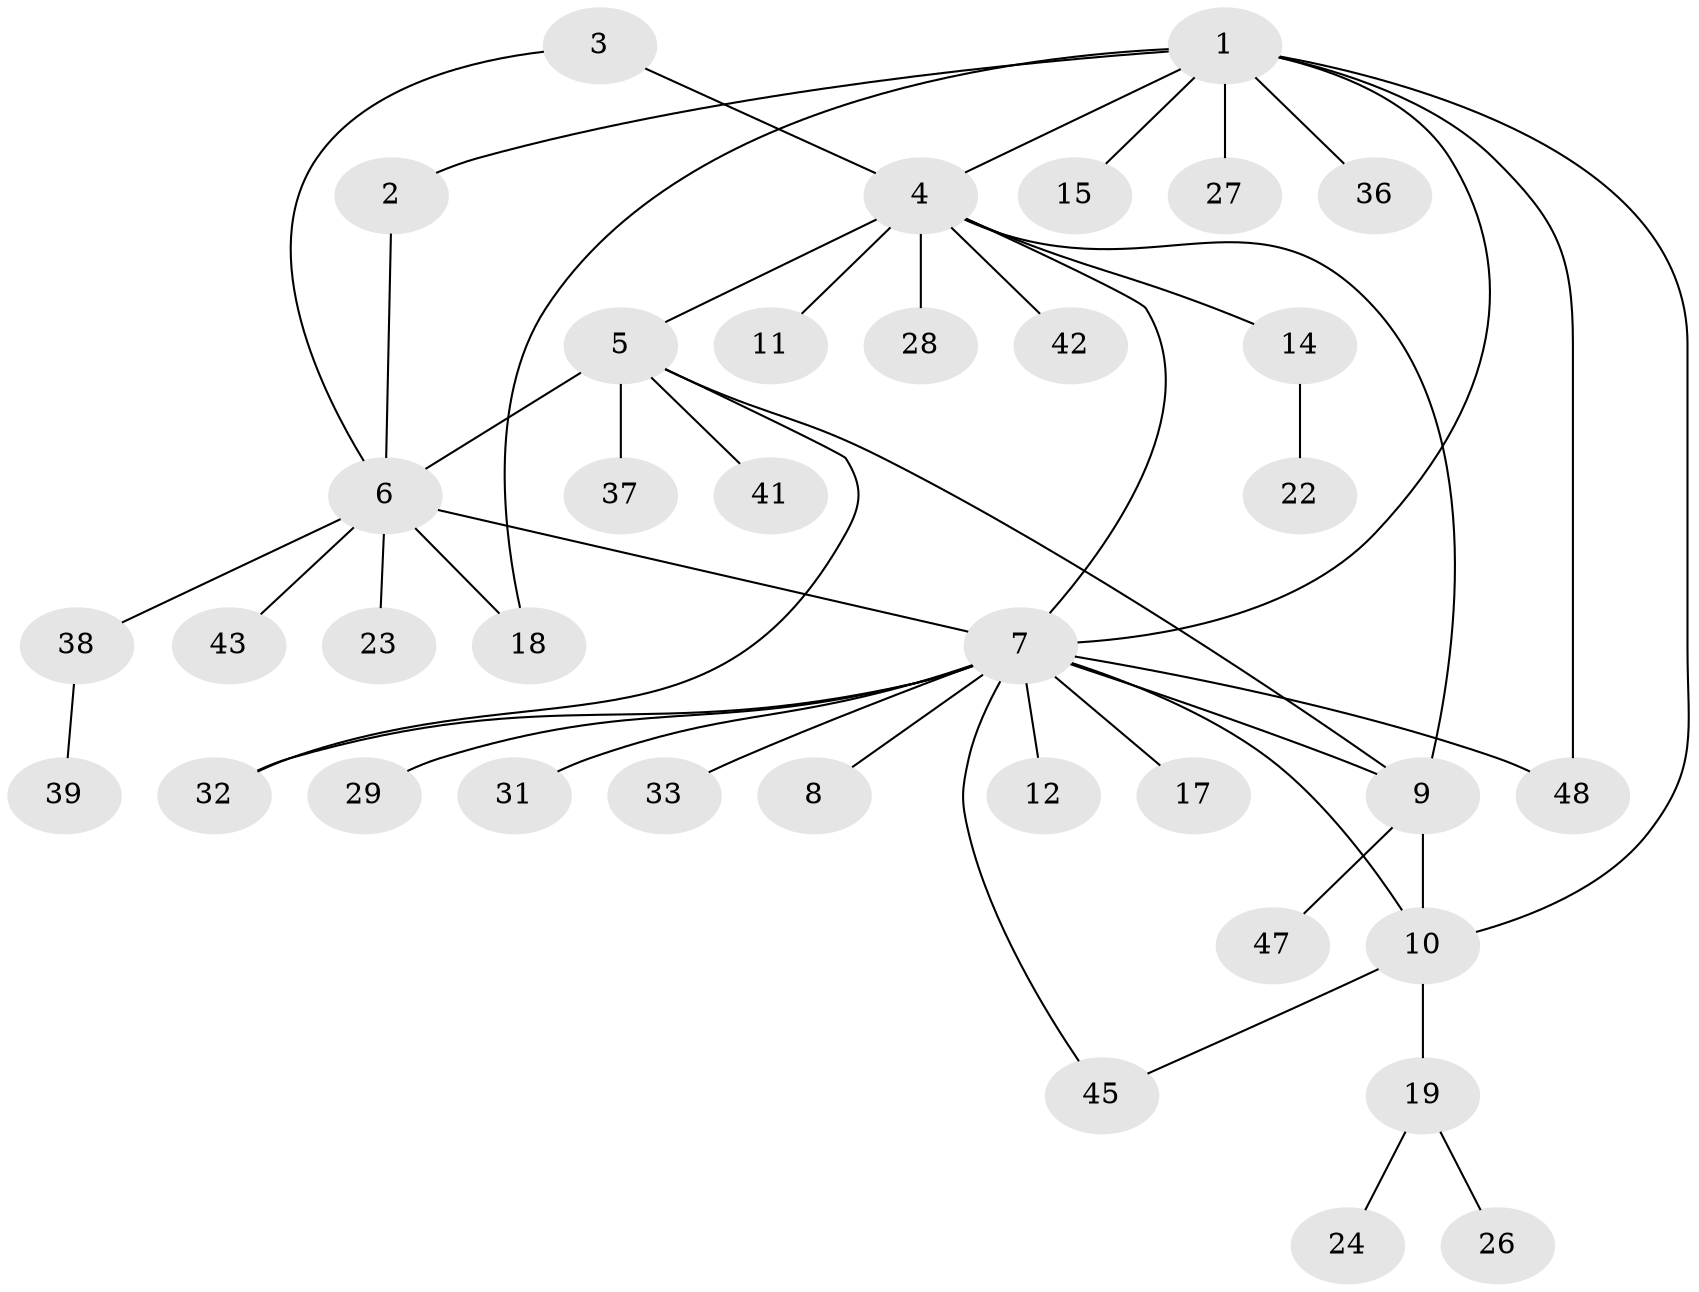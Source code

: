 // original degree distribution, {10: 0.02040816326530612, 2: 0.2857142857142857, 3: 0.061224489795918366, 11: 0.02040816326530612, 8: 0.04081632653061224, 14: 0.02040816326530612, 1: 0.5102040816326531, 6: 0.02040816326530612, 5: 0.02040816326530612}
// Generated by graph-tools (version 1.1) at 2025/11/02/27/25 16:11:34]
// undirected, 37 vertices, 48 edges
graph export_dot {
graph [start="1"]
  node [color=gray90,style=filled];
  1 [super="+40"];
  2;
  3 [super="+16"];
  4 [super="+30"];
  5 [super="+46"];
  6 [super="+20"];
  7 [super="+21"];
  8;
  9 [super="+13"];
  10 [super="+34"];
  11;
  12;
  14;
  15;
  17;
  18;
  19 [super="+25"];
  22 [super="+35"];
  23;
  24;
  26;
  27;
  28;
  29;
  31;
  32 [super="+49"];
  33;
  36;
  37;
  38 [super="+44"];
  39;
  41;
  42;
  43;
  45;
  47;
  48;
  1 -- 2;
  1 -- 4;
  1 -- 7;
  1 -- 10;
  1 -- 15;
  1 -- 18;
  1 -- 27;
  1 -- 36;
  1 -- 48;
  2 -- 6;
  3 -- 4;
  3 -- 6;
  4 -- 5 [weight=3];
  4 -- 7;
  4 -- 9;
  4 -- 11;
  4 -- 14;
  4 -- 28;
  4 -- 42;
  5 -- 6;
  5 -- 9;
  5 -- 37;
  5 -- 41;
  5 -- 32;
  6 -- 7;
  6 -- 18;
  6 -- 23;
  6 -- 38;
  6 -- 43;
  7 -- 8;
  7 -- 9;
  7 -- 12;
  7 -- 17;
  7 -- 31;
  7 -- 32;
  7 -- 33;
  7 -- 45;
  7 -- 48;
  7 -- 10;
  7 -- 29;
  9 -- 10;
  9 -- 47;
  10 -- 19;
  10 -- 45;
  14 -- 22;
  19 -- 24;
  19 -- 26;
  38 -- 39;
}
